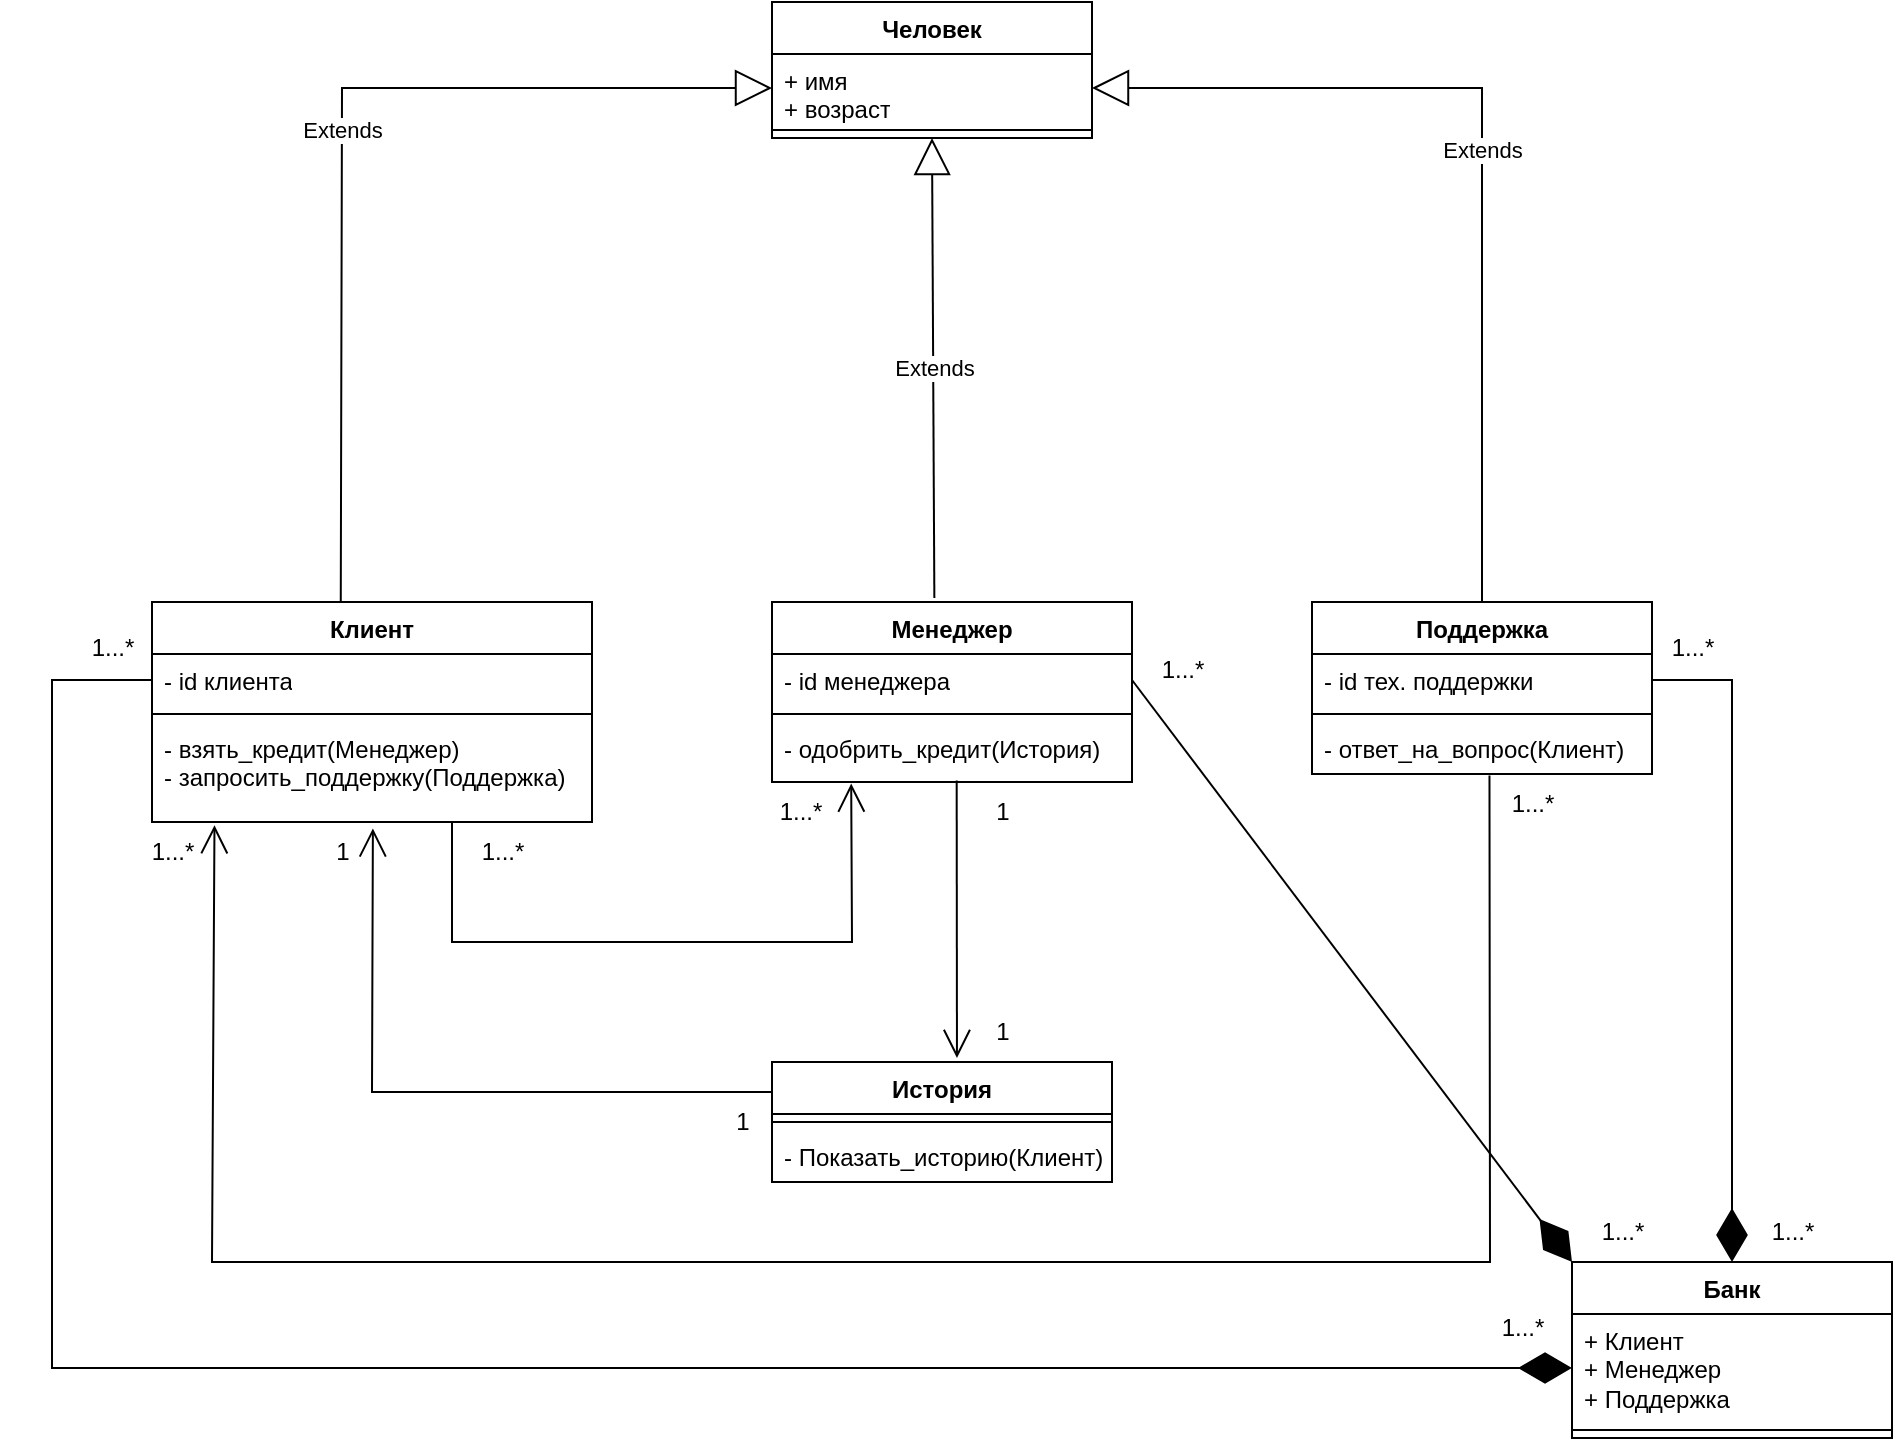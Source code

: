 <mxfile version="22.1.16" type="device">
  <diagram id="C5RBs43oDa-KdzZeNtuy" name="Page-1">
    <mxGraphModel dx="1290" dy="629" grid="1" gridSize="10" guides="1" tooltips="1" connect="1" arrows="1" fold="1" page="1" pageScale="1" pageWidth="827" pageHeight="1169" math="0" shadow="0">
      <root>
        <mxCell id="WIyWlLk6GJQsqaUBKTNV-0" />
        <mxCell id="WIyWlLk6GJQsqaUBKTNV-1" parent="WIyWlLk6GJQsqaUBKTNV-0" />
        <mxCell id="SKeS6FLYi-ny015H1VNW-4" value="Человек" style="swimlane;fontStyle=1;align=center;verticalAlign=top;childLayout=stackLayout;horizontal=1;startSize=26;horizontalStack=0;resizeParent=1;resizeParentMax=0;resizeLast=0;collapsible=1;marginBottom=0;whiteSpace=wrap;html=1;" vertex="1" parent="WIyWlLk6GJQsqaUBKTNV-1">
          <mxGeometry x="400" y="850" width="160" height="68" as="geometry" />
        </mxCell>
        <mxCell id="SKeS6FLYi-ny015H1VNW-5" value="+ имя&lt;br&gt;+ возраст" style="text;strokeColor=none;fillColor=none;align=left;verticalAlign=top;spacingLeft=4;spacingRight=4;overflow=hidden;rotatable=0;points=[[0,0.5],[1,0.5]];portConstraint=eastwest;whiteSpace=wrap;html=1;" vertex="1" parent="SKeS6FLYi-ny015H1VNW-4">
          <mxGeometry y="26" width="160" height="34" as="geometry" />
        </mxCell>
        <mxCell id="SKeS6FLYi-ny015H1VNW-6" value="" style="line;strokeWidth=1;fillColor=none;align=left;verticalAlign=middle;spacingTop=-1;spacingLeft=3;spacingRight=3;rotatable=0;labelPosition=right;points=[];portConstraint=eastwest;strokeColor=inherit;" vertex="1" parent="SKeS6FLYi-ny015H1VNW-4">
          <mxGeometry y="60" width="160" height="8" as="geometry" />
        </mxCell>
        <mxCell id="SKeS6FLYi-ny015H1VNW-8" value="Клиент" style="swimlane;fontStyle=1;align=center;verticalAlign=top;childLayout=stackLayout;horizontal=1;startSize=26;horizontalStack=0;resizeParent=1;resizeParentMax=0;resizeLast=0;collapsible=1;marginBottom=0;whiteSpace=wrap;html=1;" vertex="1" parent="WIyWlLk6GJQsqaUBKTNV-1">
          <mxGeometry x="90" y="1150" width="220" height="110" as="geometry" />
        </mxCell>
        <mxCell id="SKeS6FLYi-ny015H1VNW-9" value="- id клиента" style="text;strokeColor=none;fillColor=none;align=left;verticalAlign=top;spacingLeft=4;spacingRight=4;overflow=hidden;rotatable=0;points=[[0,0.5],[1,0.5]];portConstraint=eastwest;whiteSpace=wrap;html=1;" vertex="1" parent="SKeS6FLYi-ny015H1VNW-8">
          <mxGeometry y="26" width="220" height="26" as="geometry" />
        </mxCell>
        <mxCell id="SKeS6FLYi-ny015H1VNW-10" value="" style="line;strokeWidth=1;fillColor=none;align=left;verticalAlign=middle;spacingTop=-1;spacingLeft=3;spacingRight=3;rotatable=0;labelPosition=right;points=[];portConstraint=eastwest;strokeColor=inherit;" vertex="1" parent="SKeS6FLYi-ny015H1VNW-8">
          <mxGeometry y="52" width="220" height="8" as="geometry" />
        </mxCell>
        <mxCell id="SKeS6FLYi-ny015H1VNW-11" value="- взять_кредит(Менеджер)&lt;br&gt;- запросить_поддержку(Поддержка)" style="text;strokeColor=none;fillColor=none;align=left;verticalAlign=top;spacingLeft=4;spacingRight=4;overflow=hidden;rotatable=0;points=[[0,0.5],[1,0.5]];portConstraint=eastwest;whiteSpace=wrap;html=1;" vertex="1" parent="SKeS6FLYi-ny015H1VNW-8">
          <mxGeometry y="60" width="220" height="50" as="geometry" />
        </mxCell>
        <mxCell id="SKeS6FLYi-ny015H1VNW-13" value="Extends" style="endArrow=block;endSize=16;endFill=0;html=1;rounded=0;entryX=0;entryY=0.5;entryDx=0;entryDy=0;exitX=0.429;exitY=0.004;exitDx=0;exitDy=0;exitPerimeter=0;" edge="1" parent="WIyWlLk6GJQsqaUBKTNV-1" source="SKeS6FLYi-ny015H1VNW-8" target="SKeS6FLYi-ny015H1VNW-5">
          <mxGeometry width="160" relative="1" as="geometry">
            <mxPoint x="185" y="1120" as="sourcePoint" />
            <mxPoint x="307.87" y="977" as="targetPoint" />
            <Array as="points">
              <mxPoint x="185" y="893" />
            </Array>
          </mxGeometry>
        </mxCell>
        <mxCell id="SKeS6FLYi-ny015H1VNW-14" value="Менеджер" style="swimlane;fontStyle=1;align=center;verticalAlign=top;childLayout=stackLayout;horizontal=1;startSize=26;horizontalStack=0;resizeParent=1;resizeParentMax=0;resizeLast=0;collapsible=1;marginBottom=0;whiteSpace=wrap;html=1;" vertex="1" parent="WIyWlLk6GJQsqaUBKTNV-1">
          <mxGeometry x="400" y="1150" width="180" height="90" as="geometry" />
        </mxCell>
        <mxCell id="SKeS6FLYi-ny015H1VNW-15" value="- id менеджера" style="text;strokeColor=none;fillColor=none;align=left;verticalAlign=top;spacingLeft=4;spacingRight=4;overflow=hidden;rotatable=0;points=[[0,0.5],[1,0.5]];portConstraint=eastwest;whiteSpace=wrap;html=1;" vertex="1" parent="SKeS6FLYi-ny015H1VNW-14">
          <mxGeometry y="26" width="180" height="26" as="geometry" />
        </mxCell>
        <mxCell id="SKeS6FLYi-ny015H1VNW-16" value="" style="line;strokeWidth=1;fillColor=none;align=left;verticalAlign=middle;spacingTop=-1;spacingLeft=3;spacingRight=3;rotatable=0;labelPosition=right;points=[];portConstraint=eastwest;strokeColor=inherit;" vertex="1" parent="SKeS6FLYi-ny015H1VNW-14">
          <mxGeometry y="52" width="180" height="8" as="geometry" />
        </mxCell>
        <mxCell id="SKeS6FLYi-ny015H1VNW-17" value="- одобрить_кредит(История)" style="text;strokeColor=none;fillColor=none;align=left;verticalAlign=top;spacingLeft=4;spacingRight=4;overflow=hidden;rotatable=0;points=[[0,0.5],[1,0.5]];portConstraint=eastwest;whiteSpace=wrap;html=1;" vertex="1" parent="SKeS6FLYi-ny015H1VNW-14">
          <mxGeometry y="60" width="180" height="30" as="geometry" />
        </mxCell>
        <mxCell id="SKeS6FLYi-ny015H1VNW-19" value="" style="endArrow=open;endFill=1;endSize=12;html=1;rounded=0;entryX=0.22;entryY=1.027;entryDx=0;entryDy=0;entryPerimeter=0;" edge="1" parent="WIyWlLk6GJQsqaUBKTNV-1" target="SKeS6FLYi-ny015H1VNW-17">
          <mxGeometry width="160" relative="1" as="geometry">
            <mxPoint x="240" y="1260" as="sourcePoint" />
            <mxPoint x="640" y="1280" as="targetPoint" />
            <Array as="points">
              <mxPoint x="240" y="1320" />
              <mxPoint x="440" y="1320" />
            </Array>
          </mxGeometry>
        </mxCell>
        <mxCell id="SKeS6FLYi-ny015H1VNW-20" value="Поддержка" style="swimlane;fontStyle=1;align=center;verticalAlign=top;childLayout=stackLayout;horizontal=1;startSize=26;horizontalStack=0;resizeParent=1;resizeParentMax=0;resizeLast=0;collapsible=1;marginBottom=0;whiteSpace=wrap;html=1;" vertex="1" parent="WIyWlLk6GJQsqaUBKTNV-1">
          <mxGeometry x="670" y="1150" width="170" height="86" as="geometry" />
        </mxCell>
        <mxCell id="SKeS6FLYi-ny015H1VNW-21" value="- id тех. поддержки" style="text;strokeColor=none;fillColor=none;align=left;verticalAlign=top;spacingLeft=4;spacingRight=4;overflow=hidden;rotatable=0;points=[[0,0.5],[1,0.5]];portConstraint=eastwest;whiteSpace=wrap;html=1;" vertex="1" parent="SKeS6FLYi-ny015H1VNW-20">
          <mxGeometry y="26" width="170" height="26" as="geometry" />
        </mxCell>
        <mxCell id="SKeS6FLYi-ny015H1VNW-22" value="" style="line;strokeWidth=1;fillColor=none;align=left;verticalAlign=middle;spacingTop=-1;spacingLeft=3;spacingRight=3;rotatable=0;labelPosition=right;points=[];portConstraint=eastwest;strokeColor=inherit;" vertex="1" parent="SKeS6FLYi-ny015H1VNW-20">
          <mxGeometry y="52" width="170" height="8" as="geometry" />
        </mxCell>
        <mxCell id="SKeS6FLYi-ny015H1VNW-23" value="- ответ_на_вопрос(Клиент)" style="text;strokeColor=none;fillColor=none;align=left;verticalAlign=top;spacingLeft=4;spacingRight=4;overflow=hidden;rotatable=0;points=[[0,0.5],[1,0.5]];portConstraint=eastwest;whiteSpace=wrap;html=1;" vertex="1" parent="SKeS6FLYi-ny015H1VNW-20">
          <mxGeometry y="60" width="170" height="26" as="geometry" />
        </mxCell>
        <mxCell id="SKeS6FLYi-ny015H1VNW-26" value="История" style="swimlane;fontStyle=1;align=center;verticalAlign=top;childLayout=stackLayout;horizontal=1;startSize=26;horizontalStack=0;resizeParent=1;resizeParentMax=0;resizeLast=0;collapsible=1;marginBottom=0;whiteSpace=wrap;html=1;" vertex="1" parent="WIyWlLk6GJQsqaUBKTNV-1">
          <mxGeometry x="400" y="1380" width="170" height="60" as="geometry" />
        </mxCell>
        <mxCell id="SKeS6FLYi-ny015H1VNW-28" value="" style="line;strokeWidth=1;fillColor=none;align=left;verticalAlign=middle;spacingTop=-1;spacingLeft=3;spacingRight=3;rotatable=0;labelPosition=right;points=[];portConstraint=eastwest;strokeColor=inherit;" vertex="1" parent="SKeS6FLYi-ny015H1VNW-26">
          <mxGeometry y="26" width="170" height="8" as="geometry" />
        </mxCell>
        <mxCell id="SKeS6FLYi-ny015H1VNW-29" value="- Показать_историю(Клиент)" style="text;strokeColor=none;fillColor=none;align=left;verticalAlign=top;spacingLeft=4;spacingRight=4;overflow=hidden;rotatable=0;points=[[0,0.5],[1,0.5]];portConstraint=eastwest;whiteSpace=wrap;html=1;" vertex="1" parent="SKeS6FLYi-ny015H1VNW-26">
          <mxGeometry y="34" width="170" height="26" as="geometry" />
        </mxCell>
        <mxCell id="SKeS6FLYi-ny015H1VNW-30" value="" style="endArrow=open;endFill=1;endSize=12;html=1;rounded=0;exitX=0.513;exitY=0.973;exitDx=0;exitDy=0;exitPerimeter=0;entryX=0.544;entryY=-0.033;entryDx=0;entryDy=0;entryPerimeter=0;" edge="1" parent="WIyWlLk6GJQsqaUBKTNV-1" source="SKeS6FLYi-ny015H1VNW-17" target="SKeS6FLYi-ny015H1VNW-26">
          <mxGeometry width="160" relative="1" as="geometry">
            <mxPoint x="690" y="1260" as="sourcePoint" />
            <mxPoint x="690" y="1370" as="targetPoint" />
            <Array as="points" />
          </mxGeometry>
        </mxCell>
        <mxCell id="SKeS6FLYi-ny015H1VNW-31" value="" style="endArrow=open;endFill=1;endSize=12;html=1;rounded=0;entryX=0.502;entryY=1.064;entryDx=0;entryDy=0;entryPerimeter=0;exitX=0;exitY=0.25;exitDx=0;exitDy=0;" edge="1" parent="WIyWlLk6GJQsqaUBKTNV-1" source="SKeS6FLYi-ny015H1VNW-26" target="SKeS6FLYi-ny015H1VNW-11">
          <mxGeometry width="160" relative="1" as="geometry">
            <mxPoint x="380" y="1401" as="sourcePoint" />
            <mxPoint x="310" y="1260.005" as="targetPoint" />
            <Array as="points">
              <mxPoint x="200" y="1395" />
            </Array>
          </mxGeometry>
        </mxCell>
        <mxCell id="SKeS6FLYi-ny015H1VNW-32" value="Банк" style="swimlane;fontStyle=1;align=center;verticalAlign=top;childLayout=stackLayout;horizontal=1;startSize=26;horizontalStack=0;resizeParent=1;resizeParentMax=0;resizeLast=0;collapsible=1;marginBottom=0;whiteSpace=wrap;html=1;" vertex="1" parent="WIyWlLk6GJQsqaUBKTNV-1">
          <mxGeometry x="800" y="1480" width="160" height="88" as="geometry" />
        </mxCell>
        <mxCell id="SKeS6FLYi-ny015H1VNW-33" value="+ Клиент&lt;br&gt;+ Менеджер&lt;br&gt;+ Поддержка" style="text;strokeColor=none;fillColor=none;align=left;verticalAlign=top;spacingLeft=4;spacingRight=4;overflow=hidden;rotatable=0;points=[[0,0.5],[1,0.5]];portConstraint=eastwest;whiteSpace=wrap;html=1;" vertex="1" parent="SKeS6FLYi-ny015H1VNW-32">
          <mxGeometry y="26" width="160" height="54" as="geometry" />
        </mxCell>
        <mxCell id="SKeS6FLYi-ny015H1VNW-34" value="" style="line;strokeWidth=1;fillColor=none;align=left;verticalAlign=middle;spacingTop=-1;spacingLeft=3;spacingRight=3;rotatable=0;labelPosition=right;points=[];portConstraint=eastwest;strokeColor=inherit;" vertex="1" parent="SKeS6FLYi-ny015H1VNW-32">
          <mxGeometry y="80" width="160" height="8" as="geometry" />
        </mxCell>
        <mxCell id="SKeS6FLYi-ny015H1VNW-39" value="" style="endArrow=open;endFill=1;endSize=12;html=1;rounded=0;exitX=0.522;exitY=1.031;exitDx=0;exitDy=0;exitPerimeter=0;entryX=0.142;entryY=1.032;entryDx=0;entryDy=0;entryPerimeter=0;" edge="1" parent="WIyWlLk6GJQsqaUBKTNV-1" source="SKeS6FLYi-ny015H1VNW-23" target="SKeS6FLYi-ny015H1VNW-11">
          <mxGeometry width="160" relative="1" as="geometry">
            <mxPoint x="750" y="1420" as="sourcePoint" />
            <mxPoint x="910" y="1420" as="targetPoint" />
            <Array as="points">
              <mxPoint x="759" y="1480" />
              <mxPoint x="120" y="1480" />
            </Array>
          </mxGeometry>
        </mxCell>
        <mxCell id="SKeS6FLYi-ny015H1VNW-40" value="Extends" style="endArrow=block;endSize=16;endFill=0;html=1;rounded=0;entryX=0.5;entryY=1;entryDx=0;entryDy=0;exitX=0.451;exitY=-0.022;exitDx=0;exitDy=0;exitPerimeter=0;" edge="1" parent="WIyWlLk6GJQsqaUBKTNV-1" source="SKeS6FLYi-ny015H1VNW-14" target="SKeS6FLYi-ny015H1VNW-4">
          <mxGeometry width="160" relative="1" as="geometry">
            <mxPoint x="450" y="1060" as="sourcePoint" />
            <mxPoint x="610" y="1060" as="targetPoint" />
          </mxGeometry>
        </mxCell>
        <mxCell id="SKeS6FLYi-ny015H1VNW-41" value="Extends" style="endArrow=block;endSize=16;endFill=0;html=1;rounded=0;exitX=0.5;exitY=0;exitDx=0;exitDy=0;entryX=1;entryY=0.5;entryDx=0;entryDy=0;" edge="1" parent="WIyWlLk6GJQsqaUBKTNV-1" source="SKeS6FLYi-ny015H1VNW-20" target="SKeS6FLYi-ny015H1VNW-5">
          <mxGeometry width="160" relative="1" as="geometry">
            <mxPoint x="620" y="1020" as="sourcePoint" />
            <mxPoint x="600" y="893" as="targetPoint" />
            <Array as="points">
              <mxPoint x="755" y="893" />
            </Array>
          </mxGeometry>
        </mxCell>
        <mxCell id="SKeS6FLYi-ny015H1VNW-42" value="" style="endArrow=diamondThin;endFill=1;endSize=24;html=1;rounded=0;exitX=1;exitY=0.5;exitDx=0;exitDy=0;entryX=0.5;entryY=0;entryDx=0;entryDy=0;" edge="1" parent="WIyWlLk6GJQsqaUBKTNV-1" source="SKeS6FLYi-ny015H1VNW-21" target="SKeS6FLYi-ny015H1VNW-32">
          <mxGeometry width="160" relative="1" as="geometry">
            <mxPoint x="410" y="1580" as="sourcePoint" />
            <mxPoint x="570" y="1580" as="targetPoint" />
            <Array as="points">
              <mxPoint x="880" y="1189" />
            </Array>
          </mxGeometry>
        </mxCell>
        <mxCell id="SKeS6FLYi-ny015H1VNW-43" value="" style="endArrow=diamondThin;endFill=1;endSize=24;html=1;rounded=0;exitX=0;exitY=0.5;exitDx=0;exitDy=0;entryX=0;entryY=0.5;entryDx=0;entryDy=0;" edge="1" parent="WIyWlLk6GJQsqaUBKTNV-1" source="SKeS6FLYi-ny015H1VNW-9" target="SKeS6FLYi-ny015H1VNW-33">
          <mxGeometry width="160" relative="1" as="geometry">
            <mxPoint x="70" y="1590" as="sourcePoint" />
            <mxPoint x="230" y="1590" as="targetPoint" />
            <Array as="points">
              <mxPoint x="40" y="1189" />
              <mxPoint x="40" y="1533" />
            </Array>
          </mxGeometry>
        </mxCell>
        <mxCell id="SKeS6FLYi-ny015H1VNW-44" value="" style="endArrow=diamondThin;endFill=1;endSize=24;html=1;rounded=0;exitX=1;exitY=0.5;exitDx=0;exitDy=0;entryX=0;entryY=0;entryDx=0;entryDy=0;" edge="1" parent="WIyWlLk6GJQsqaUBKTNV-1" source="SKeS6FLYi-ny015H1VNW-15" target="SKeS6FLYi-ny015H1VNW-32">
          <mxGeometry width="160" relative="1" as="geometry">
            <mxPoint x="220" y="1620" as="sourcePoint" />
            <mxPoint x="380" y="1620" as="targetPoint" />
          </mxGeometry>
        </mxCell>
        <mxCell id="SKeS6FLYi-ny015H1VNW-45" value="1...*" style="text;html=1;align=center;verticalAlign=middle;resizable=0;points=[];autosize=1;strokeColor=none;fillColor=none;" vertex="1" parent="WIyWlLk6GJQsqaUBKTNV-1">
          <mxGeometry x="50" y="1158" width="40" height="30" as="geometry" />
        </mxCell>
        <mxCell id="SKeS6FLYi-ny015H1VNW-46" value="1...*" style="text;html=1;align=center;verticalAlign=middle;resizable=0;points=[];autosize=1;strokeColor=none;fillColor=none;" vertex="1" parent="WIyWlLk6GJQsqaUBKTNV-1">
          <mxGeometry x="755" y="1498" width="40" height="30" as="geometry" />
        </mxCell>
        <mxCell id="SKeS6FLYi-ny015H1VNW-47" value="1...*" style="text;html=1;align=center;verticalAlign=middle;resizable=0;points=[];autosize=1;strokeColor=none;fillColor=none;" vertex="1" parent="WIyWlLk6GJQsqaUBKTNV-1">
          <mxGeometry x="245" y="1260" width="40" height="30" as="geometry" />
        </mxCell>
        <mxCell id="SKeS6FLYi-ny015H1VNW-48" value="1...*" style="text;html=1;align=center;verticalAlign=middle;resizable=0;points=[];autosize=1;strokeColor=none;fillColor=none;" vertex="1" parent="WIyWlLk6GJQsqaUBKTNV-1">
          <mxGeometry x="394" y="1240" width="40" height="30" as="geometry" />
        </mxCell>
        <mxCell id="SKeS6FLYi-ny015H1VNW-49" value="1" style="text;html=1;align=center;verticalAlign=middle;resizable=0;points=[];autosize=1;strokeColor=none;fillColor=none;" vertex="1" parent="WIyWlLk6GJQsqaUBKTNV-1">
          <mxGeometry x="500" y="1240" width="30" height="30" as="geometry" />
        </mxCell>
        <mxCell id="SKeS6FLYi-ny015H1VNW-50" value="1" style="text;html=1;align=center;verticalAlign=middle;resizable=0;points=[];autosize=1;strokeColor=none;fillColor=none;" vertex="1" parent="WIyWlLk6GJQsqaUBKTNV-1">
          <mxGeometry x="500" y="1350" width="30" height="30" as="geometry" />
        </mxCell>
        <mxCell id="SKeS6FLYi-ny015H1VNW-51" value="1" style="text;html=1;align=center;verticalAlign=middle;resizable=0;points=[];autosize=1;strokeColor=none;fillColor=none;" vertex="1" parent="WIyWlLk6GJQsqaUBKTNV-1">
          <mxGeometry x="370" y="1395" width="30" height="30" as="geometry" />
        </mxCell>
        <mxCell id="SKeS6FLYi-ny015H1VNW-52" value="1" style="text;html=1;align=center;verticalAlign=middle;resizable=0;points=[];autosize=1;strokeColor=none;fillColor=none;" vertex="1" parent="WIyWlLk6GJQsqaUBKTNV-1">
          <mxGeometry x="170" y="1260" width="30" height="30" as="geometry" />
        </mxCell>
        <mxCell id="SKeS6FLYi-ny015H1VNW-53" value="1...*" style="text;html=1;align=center;verticalAlign=middle;resizable=0;points=[];autosize=1;strokeColor=none;fillColor=none;" vertex="1" parent="WIyWlLk6GJQsqaUBKTNV-1">
          <mxGeometry x="80" y="1260" width="40" height="30" as="geometry" />
        </mxCell>
        <mxCell id="SKeS6FLYi-ny015H1VNW-54" value="1...*" style="text;html=1;align=center;verticalAlign=middle;resizable=0;points=[];autosize=1;strokeColor=none;fillColor=none;" vertex="1" parent="WIyWlLk6GJQsqaUBKTNV-1">
          <mxGeometry x="760" y="1236" width="40" height="30" as="geometry" />
        </mxCell>
        <mxCell id="SKeS6FLYi-ny015H1VNW-55" value="1...*" style="text;html=1;align=center;verticalAlign=middle;resizable=0;points=[];autosize=1;strokeColor=none;fillColor=none;" vertex="1" parent="WIyWlLk6GJQsqaUBKTNV-1">
          <mxGeometry x="585" y="1169" width="40" height="30" as="geometry" />
        </mxCell>
        <mxCell id="SKeS6FLYi-ny015H1VNW-56" value="1...*" style="text;html=1;align=center;verticalAlign=middle;resizable=0;points=[];autosize=1;strokeColor=none;fillColor=none;" vertex="1" parent="WIyWlLk6GJQsqaUBKTNV-1">
          <mxGeometry x="805" y="1450" width="40" height="30" as="geometry" />
        </mxCell>
        <mxCell id="SKeS6FLYi-ny015H1VNW-57" value="1...*" style="text;html=1;align=center;verticalAlign=middle;resizable=0;points=[];autosize=1;strokeColor=none;fillColor=none;" vertex="1" parent="WIyWlLk6GJQsqaUBKTNV-1">
          <mxGeometry x="840" y="1158" width="40" height="30" as="geometry" />
        </mxCell>
        <mxCell id="SKeS6FLYi-ny015H1VNW-58" value="1...*" style="text;html=1;align=center;verticalAlign=middle;resizable=0;points=[];autosize=1;strokeColor=none;fillColor=none;" vertex="1" parent="WIyWlLk6GJQsqaUBKTNV-1">
          <mxGeometry x="890" y="1450" width="40" height="30" as="geometry" />
        </mxCell>
      </root>
    </mxGraphModel>
  </diagram>
</mxfile>

